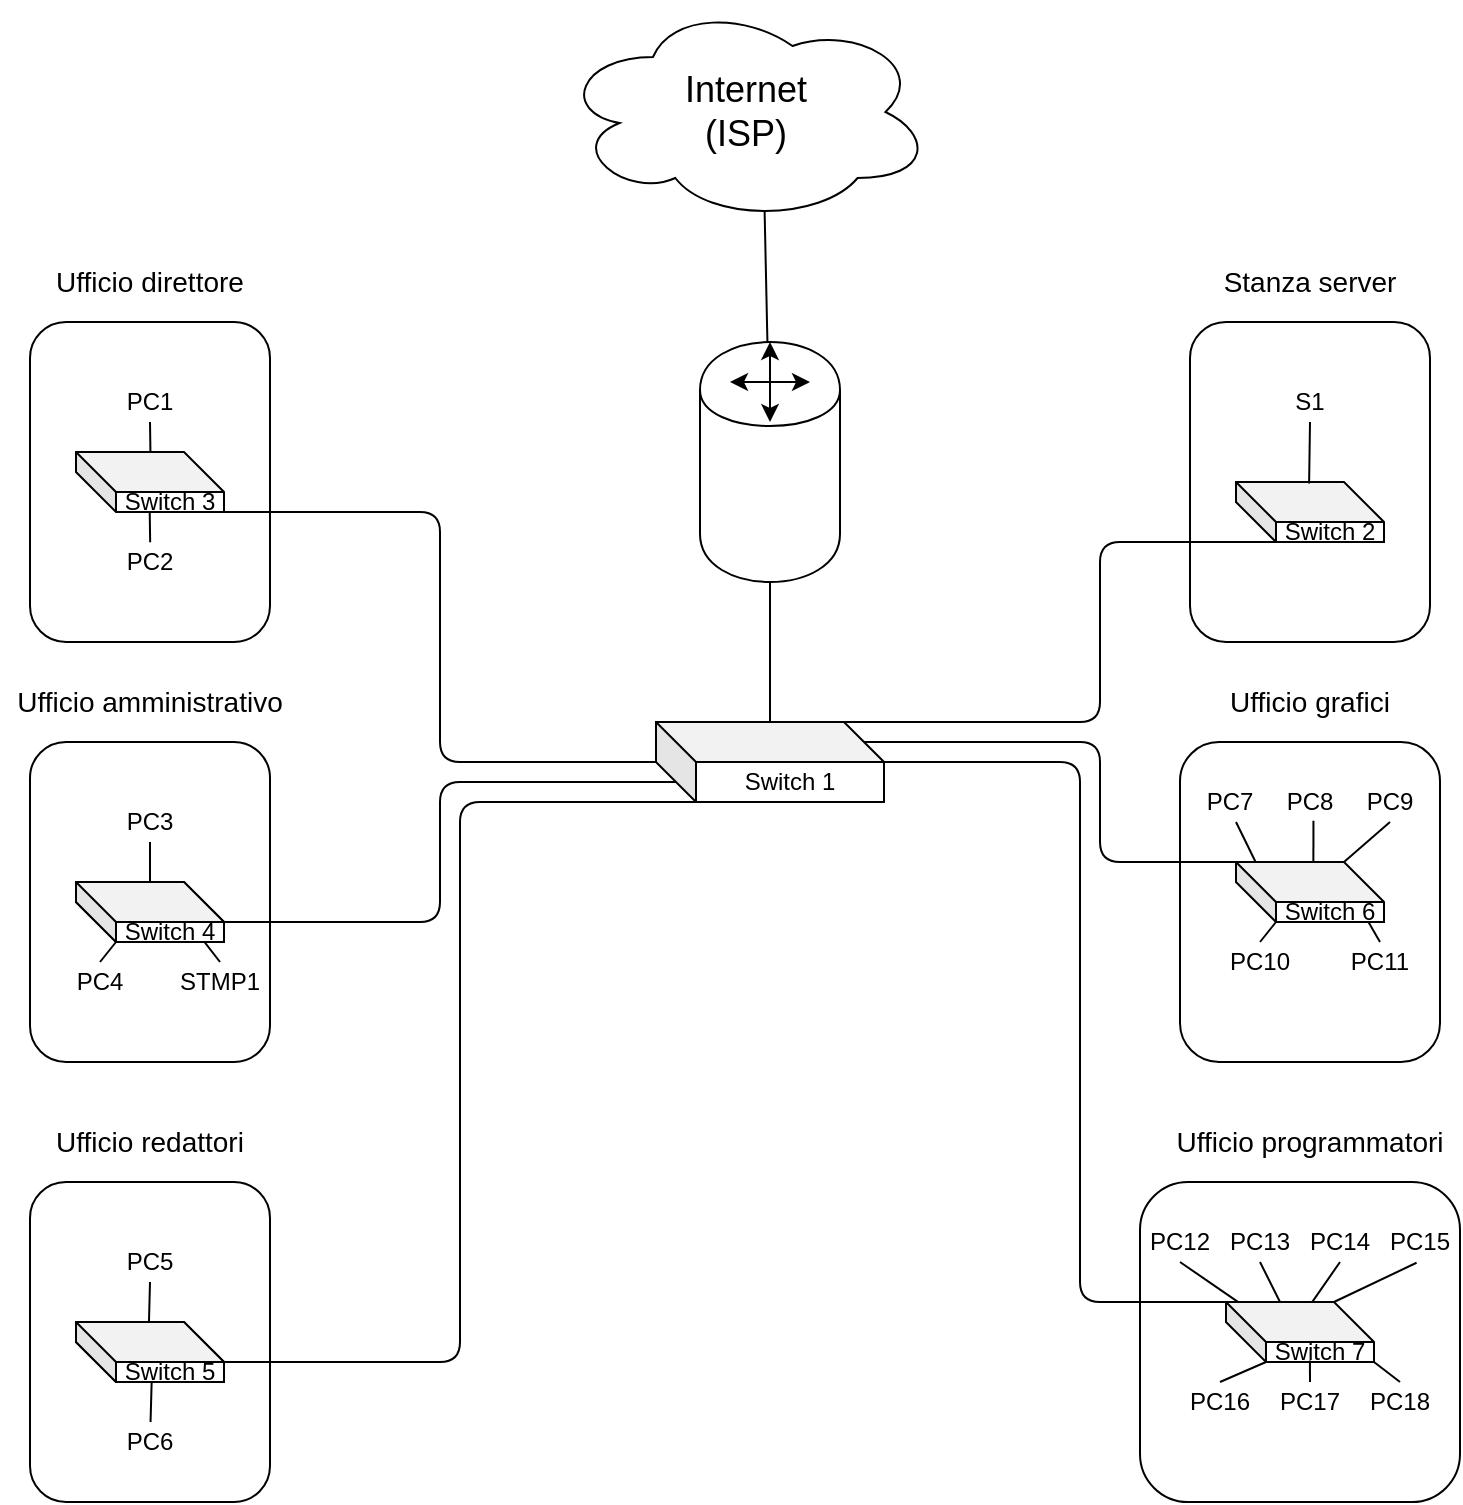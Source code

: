 <mxfile version="12.8.8" type="github">
  <diagram id="qC3CdLKqLK-RwKCRt-ci" name="Page-1">
    <mxGraphModel dx="700" dy="735" grid="1" gridSize="10" guides="1" tooltips="1" connect="1" arrows="1" fold="1" page="1" pageScale="1" pageWidth="827" pageHeight="1169" math="0" shadow="0">
      <root>
        <mxCell id="0" />
        <mxCell id="1" parent="0" />
        <mxCell id="HuGAQ2az-uX-GAvsGOpm-95" value="Switch 1" style="shape=cube;whiteSpace=wrap;html=1;boundedLbl=1;backgroundOutline=1;darkOpacity=0.05;darkOpacity2=0.1;direction=east;" parent="1" vertex="1">
          <mxGeometry x="388" y="460" width="114" height="40" as="geometry" />
        </mxCell>
        <mxCell id="HuGAQ2az-uX-GAvsGOpm-37" value="" style="rounded=1;whiteSpace=wrap;html=1;" parent="1" vertex="1">
          <mxGeometry x="75" y="260" width="120" height="160" as="geometry" />
        </mxCell>
        <mxCell id="HuGAQ2az-uX-GAvsGOpm-38" value="&lt;font style=&quot;font-size: 14px&quot;&gt;Ufficio direttore&lt;/font&gt;" style="text;html=1;strokeColor=none;fillColor=none;align=center;verticalAlign=middle;whiteSpace=wrap;rounded=0;" parent="1" vertex="1">
          <mxGeometry x="75" y="230" width="120" height="20" as="geometry" />
        </mxCell>
        <mxCell id="HuGAQ2az-uX-GAvsGOpm-39" value="PC1" style="text;html=1;strokeColor=none;fillColor=none;align=center;verticalAlign=middle;whiteSpace=wrap;rounded=0;" parent="1" vertex="1">
          <mxGeometry x="115" y="290" width="40" height="20" as="geometry" />
        </mxCell>
        <mxCell id="HuGAQ2az-uX-GAvsGOpm-40" value="PC2" style="text;html=1;strokeColor=none;fillColor=none;align=center;verticalAlign=middle;whiteSpace=wrap;rounded=0;" parent="1" vertex="1">
          <mxGeometry x="115" y="370" width="40" height="20" as="geometry" />
        </mxCell>
        <mxCell id="HuGAQ2az-uX-GAvsGOpm-41" value="" style="rounded=1;whiteSpace=wrap;html=1;" parent="1" vertex="1">
          <mxGeometry x="75" y="690" width="120" height="160" as="geometry" />
        </mxCell>
        <mxCell id="HuGAQ2az-uX-GAvsGOpm-42" value="&lt;font style=&quot;font-size: 14px&quot;&gt;Ufficio redattori&lt;/font&gt;" style="text;html=1;strokeColor=none;fillColor=none;align=center;verticalAlign=middle;whiteSpace=wrap;rounded=0;" parent="1" vertex="1">
          <mxGeometry x="75" y="660" width="120" height="20" as="geometry" />
        </mxCell>
        <mxCell id="HuGAQ2az-uX-GAvsGOpm-43" value="PC5" style="text;html=1;strokeColor=none;fillColor=none;align=center;verticalAlign=middle;whiteSpace=wrap;rounded=0;" parent="1" vertex="1">
          <mxGeometry x="115" y="720" width="40" height="20" as="geometry" />
        </mxCell>
        <mxCell id="HuGAQ2az-uX-GAvsGOpm-44" value="PC6" style="text;html=1;strokeColor=none;fillColor=none;align=center;verticalAlign=middle;whiteSpace=wrap;rounded=0;" parent="1" vertex="1">
          <mxGeometry x="115" y="810" width="40" height="20" as="geometry" />
        </mxCell>
        <mxCell id="HuGAQ2az-uX-GAvsGOpm-45" value="" style="rounded=1;whiteSpace=wrap;html=1;" parent="1" vertex="1">
          <mxGeometry x="75" y="470" width="120" height="160" as="geometry" />
        </mxCell>
        <mxCell id="HuGAQ2az-uX-GAvsGOpm-46" value="&lt;font style=&quot;font-size: 14px&quot;&gt;Ufficio amministrativo&lt;/font&gt;" style="text;html=1;strokeColor=none;fillColor=none;align=center;verticalAlign=middle;whiteSpace=wrap;rounded=0;" parent="1" vertex="1">
          <mxGeometry x="60" y="440" width="150" height="20" as="geometry" />
        </mxCell>
        <mxCell id="HuGAQ2az-uX-GAvsGOpm-47" value="PC3" style="text;html=1;strokeColor=none;fillColor=none;align=center;verticalAlign=middle;whiteSpace=wrap;rounded=0;" parent="1" vertex="1">
          <mxGeometry x="115" y="500" width="40" height="20" as="geometry" />
        </mxCell>
        <mxCell id="HuGAQ2az-uX-GAvsGOpm-48" value="PC4" style="text;html=1;strokeColor=none;fillColor=none;align=center;verticalAlign=middle;whiteSpace=wrap;rounded=0;" parent="1" vertex="1">
          <mxGeometry x="90" y="580" width="40" height="20" as="geometry" />
        </mxCell>
        <mxCell id="HuGAQ2az-uX-GAvsGOpm-49" value="" style="rounded=1;whiteSpace=wrap;html=1;" parent="1" vertex="1">
          <mxGeometry x="655" y="260" width="120" height="160" as="geometry" />
        </mxCell>
        <mxCell id="HuGAQ2az-uX-GAvsGOpm-50" value="&lt;font style=&quot;font-size: 14px&quot;&gt;Stanza server&lt;/font&gt;" style="text;html=1;strokeColor=none;fillColor=none;align=center;verticalAlign=middle;whiteSpace=wrap;rounded=0;" parent="1" vertex="1">
          <mxGeometry x="655" y="230" width="120" height="20" as="geometry" />
        </mxCell>
        <mxCell id="HuGAQ2az-uX-GAvsGOpm-51" value="S1" style="text;html=1;strokeColor=none;fillColor=none;align=center;verticalAlign=middle;whiteSpace=wrap;rounded=0;" parent="1" vertex="1">
          <mxGeometry x="695" y="290" width="40" height="20" as="geometry" />
        </mxCell>
        <mxCell id="HuGAQ2az-uX-GAvsGOpm-52" value="" style="rounded=1;whiteSpace=wrap;html=1;" parent="1" vertex="1">
          <mxGeometry x="630" y="690" width="160" height="160" as="geometry" />
        </mxCell>
        <mxCell id="HuGAQ2az-uX-GAvsGOpm-53" value="&lt;font style=&quot;font-size: 14px&quot;&gt;Ufficio programmatori&lt;/font&gt;" style="text;html=1;strokeColor=none;fillColor=none;align=center;verticalAlign=middle;whiteSpace=wrap;rounded=0;" parent="1" vertex="1">
          <mxGeometry x="640" y="660" width="150" height="20" as="geometry" />
        </mxCell>
        <mxCell id="HuGAQ2az-uX-GAvsGOpm-54" value="PC12" style="text;html=1;strokeColor=none;fillColor=none;align=center;verticalAlign=middle;whiteSpace=wrap;rounded=0;" parent="1" vertex="1">
          <mxGeometry x="630" y="710" width="40" height="20" as="geometry" />
        </mxCell>
        <mxCell id="HuGAQ2az-uX-GAvsGOpm-55" value="PC13" style="text;html=1;strokeColor=none;fillColor=none;align=center;verticalAlign=middle;whiteSpace=wrap;rounded=0;" parent="1" vertex="1">
          <mxGeometry x="670" y="710" width="40" height="20" as="geometry" />
        </mxCell>
        <mxCell id="HuGAQ2az-uX-GAvsGOpm-56" value="PC14" style="text;html=1;strokeColor=none;fillColor=none;align=center;verticalAlign=middle;whiteSpace=wrap;rounded=0;" parent="1" vertex="1">
          <mxGeometry x="710" y="710" width="40" height="20" as="geometry" />
        </mxCell>
        <mxCell id="HuGAQ2az-uX-GAvsGOpm-57" value="PC15" style="text;html=1;strokeColor=none;fillColor=none;align=center;verticalAlign=middle;whiteSpace=wrap;rounded=0;" parent="1" vertex="1">
          <mxGeometry x="750" y="710" width="40" height="20" as="geometry" />
        </mxCell>
        <mxCell id="HuGAQ2az-uX-GAvsGOpm-58" value="PC16" style="text;html=1;strokeColor=none;fillColor=none;align=center;verticalAlign=middle;whiteSpace=wrap;rounded=0;" parent="1" vertex="1">
          <mxGeometry x="650" y="790" width="40" height="20" as="geometry" />
        </mxCell>
        <mxCell id="HuGAQ2az-uX-GAvsGOpm-59" value="PC17" style="text;html=1;strokeColor=none;fillColor=none;align=center;verticalAlign=middle;whiteSpace=wrap;rounded=0;" parent="1" vertex="1">
          <mxGeometry x="695" y="790" width="40" height="20" as="geometry" />
        </mxCell>
        <mxCell id="HuGAQ2az-uX-GAvsGOpm-60" value="PC18" style="text;html=1;strokeColor=none;fillColor=none;align=center;verticalAlign=middle;whiteSpace=wrap;rounded=0;" parent="1" vertex="1">
          <mxGeometry x="740" y="790" width="40" height="20" as="geometry" />
        </mxCell>
        <mxCell id="HuGAQ2az-uX-GAvsGOpm-61" style="edgeStyle=orthogonalEdgeStyle;rounded=0;orthogonalLoop=1;jettySize=auto;html=1;exitX=0.5;exitY=1;exitDx=0;exitDy=0;" parent="1" source="HuGAQ2az-uX-GAvsGOpm-55" target="HuGAQ2az-uX-GAvsGOpm-55" edge="1">
          <mxGeometry relative="1" as="geometry" />
        </mxCell>
        <mxCell id="HuGAQ2az-uX-GAvsGOpm-62" value="" style="rounded=1;whiteSpace=wrap;html=1;" parent="1" vertex="1">
          <mxGeometry x="650" y="470" width="130" height="160" as="geometry" />
        </mxCell>
        <mxCell id="HuGAQ2az-uX-GAvsGOpm-63" value="&lt;span style=&quot;font-size: 14px&quot;&gt;Ufficio grafici&lt;/span&gt;" style="text;html=1;strokeColor=none;fillColor=none;align=center;verticalAlign=middle;whiteSpace=wrap;rounded=0;" parent="1" vertex="1">
          <mxGeometry x="640" y="440" width="150" height="20" as="geometry" />
        </mxCell>
        <mxCell id="HuGAQ2az-uX-GAvsGOpm-64" value="PC7" style="text;html=1;strokeColor=none;fillColor=none;align=center;verticalAlign=middle;whiteSpace=wrap;rounded=0;" parent="1" vertex="1">
          <mxGeometry x="655" y="490" width="40" height="20" as="geometry" />
        </mxCell>
        <mxCell id="HuGAQ2az-uX-GAvsGOpm-65" value="PC8" style="text;html=1;strokeColor=none;fillColor=none;align=center;verticalAlign=middle;whiteSpace=wrap;rounded=0;" parent="1" vertex="1">
          <mxGeometry x="695" y="490" width="40" height="20" as="geometry" />
        </mxCell>
        <mxCell id="HuGAQ2az-uX-GAvsGOpm-66" value="PC9" style="text;html=1;strokeColor=none;fillColor=none;align=center;verticalAlign=middle;whiteSpace=wrap;rounded=0;" parent="1" vertex="1">
          <mxGeometry x="735" y="490" width="40" height="20" as="geometry" />
        </mxCell>
        <mxCell id="HuGAQ2az-uX-GAvsGOpm-67" value="PC11" style="text;html=1;strokeColor=none;fillColor=none;align=center;verticalAlign=middle;whiteSpace=wrap;rounded=0;" parent="1" vertex="1">
          <mxGeometry x="730" y="570" width="40" height="20" as="geometry" />
        </mxCell>
        <mxCell id="HuGAQ2az-uX-GAvsGOpm-68" value="PC10" style="text;html=1;strokeColor=none;fillColor=none;align=center;verticalAlign=middle;whiteSpace=wrap;rounded=0;" parent="1" vertex="1">
          <mxGeometry x="670" y="570" width="40" height="20" as="geometry" />
        </mxCell>
        <mxCell id="HuGAQ2az-uX-GAvsGOpm-69" style="edgeStyle=orthogonalEdgeStyle;rounded=0;orthogonalLoop=1;jettySize=auto;html=1;exitX=0.5;exitY=1;exitDx=0;exitDy=0;" parent="1" source="HuGAQ2az-uX-GAvsGOpm-65" target="HuGAQ2az-uX-GAvsGOpm-65" edge="1">
          <mxGeometry relative="1" as="geometry" />
        </mxCell>
        <mxCell id="HuGAQ2az-uX-GAvsGOpm-70" value="STMP1" style="text;html=1;strokeColor=none;fillColor=none;align=center;verticalAlign=middle;whiteSpace=wrap;rounded=0;" parent="1" vertex="1">
          <mxGeometry x="150" y="580" width="40" height="20" as="geometry" />
        </mxCell>
        <mxCell id="HuGAQ2az-uX-GAvsGOpm-76" value="&lt;font style=&quot;font-size: 18px&quot;&gt;Internet&lt;br&gt;(ISP)&lt;br&gt;&lt;/font&gt;" style="ellipse;shape=cloud;whiteSpace=wrap;html=1;" parent="1" vertex="1">
          <mxGeometry x="340" y="100" width="186" height="110" as="geometry" />
        </mxCell>
        <mxCell id="HuGAQ2az-uX-GAvsGOpm-77" value="" style="shape=cylinder;whiteSpace=wrap;html=1;boundedLbl=1;backgroundOutline=1;" parent="1" vertex="1">
          <mxGeometry x="410" y="270" width="70" height="120" as="geometry" />
        </mxCell>
        <mxCell id="HuGAQ2az-uX-GAvsGOpm-90" value="" style="endArrow=classic;html=1;" parent="1" edge="1">
          <mxGeometry width="50" height="50" relative="1" as="geometry">
            <mxPoint x="445" y="290" as="sourcePoint" />
            <mxPoint x="465" y="290" as="targetPoint" />
          </mxGeometry>
        </mxCell>
        <mxCell id="HuGAQ2az-uX-GAvsGOpm-91" value="" style="endArrow=classic;html=1;" parent="1" edge="1">
          <mxGeometry width="50" height="50" relative="1" as="geometry">
            <mxPoint x="445" y="290.0" as="sourcePoint" />
            <mxPoint x="445" y="270" as="targetPoint" />
          </mxGeometry>
        </mxCell>
        <mxCell id="HuGAQ2az-uX-GAvsGOpm-93" value="" style="endArrow=classic;html=1;" parent="1" edge="1">
          <mxGeometry width="50" height="50" relative="1" as="geometry">
            <mxPoint x="445" y="290.0" as="sourcePoint" />
            <mxPoint x="425" y="290" as="targetPoint" />
          </mxGeometry>
        </mxCell>
        <mxCell id="HuGAQ2az-uX-GAvsGOpm-94" value="" style="endArrow=classic;html=1;" parent="1" edge="1">
          <mxGeometry width="50" height="50" relative="1" as="geometry">
            <mxPoint x="445" y="290.0" as="sourcePoint" />
            <mxPoint x="445" y="310" as="targetPoint" />
          </mxGeometry>
        </mxCell>
        <mxCell id="HuGAQ2az-uX-GAvsGOpm-99" value="Switch 2" style="shape=cube;whiteSpace=wrap;html=1;boundedLbl=1;backgroundOutline=1;darkOpacity=0.05;darkOpacity2=0.1;direction=east;" parent="1" vertex="1">
          <mxGeometry x="678" y="340" width="74" height="30" as="geometry" />
        </mxCell>
        <mxCell id="HuGAQ2az-uX-GAvsGOpm-100" value="Switch 6" style="shape=cube;whiteSpace=wrap;html=1;boundedLbl=1;backgroundOutline=1;darkOpacity=0.05;darkOpacity2=0.1;direction=east;" parent="1" vertex="1">
          <mxGeometry x="678" y="530" width="74" height="30" as="geometry" />
        </mxCell>
        <mxCell id="HuGAQ2az-uX-GAvsGOpm-101" value="Switch 7" style="shape=cube;whiteSpace=wrap;html=1;boundedLbl=1;backgroundOutline=1;darkOpacity=0.05;darkOpacity2=0.1;direction=east;" parent="1" vertex="1">
          <mxGeometry x="673" y="750" width="74" height="30" as="geometry" />
        </mxCell>
        <mxCell id="HuGAQ2az-uX-GAvsGOpm-102" value="Switch 3" style="shape=cube;whiteSpace=wrap;html=1;boundedLbl=1;backgroundOutline=1;darkOpacity=0.05;darkOpacity2=0.1;direction=east;" parent="1" vertex="1">
          <mxGeometry x="98" y="325" width="74" height="30" as="geometry" />
        </mxCell>
        <mxCell id="HuGAQ2az-uX-GAvsGOpm-103" value="&lt;font color=&quot;rgba(0, 0, 0, 0)&quot; face=&quot;monospace&quot;&gt;&lt;span style=&quot;font-size: 0px&quot;&gt;sss&lt;/span&gt;&lt;/font&gt;" style="shape=cube;whiteSpace=wrap;html=1;boundedLbl=1;backgroundOutline=1;darkOpacity=0.05;darkOpacity2=0.1;direction=east;" parent="1" vertex="1">
          <mxGeometry x="98" y="540" width="74" height="30" as="geometry" />
        </mxCell>
        <mxCell id="HuGAQ2az-uX-GAvsGOpm-104" value="&lt;font color=&quot;rgba(0, 0, 0, 0)&quot; face=&quot;monospace&quot;&gt;&lt;span style=&quot;font-size: 0px&quot;&gt;S&lt;/span&gt;&lt;/font&gt;" style="shape=cube;whiteSpace=wrap;html=1;boundedLbl=1;backgroundOutline=1;darkOpacity=0.05;darkOpacity2=0.1;direction=east;" parent="1" vertex="1">
          <mxGeometry x="98" y="760" width="74" height="30" as="geometry" />
        </mxCell>
        <mxCell id="HuGAQ2az-uX-GAvsGOpm-105" value="&lt;span style=&quot;color: rgba(0 , 0 , 0 , 0) ; font-family: monospace ; font-size: 0px&quot;&gt;%3CmxGraphModel%3E%3Croot%3E%3CmxCell%20id%3D%220%22%2F%3E%3CmxCell%20id%3D%221%22%20parent%3D%220%22%2F%3E%3CmxCell%20id%3D%222%22%20value%3D%22%26lt%3Bspan%20style%3D%26quot%3Bcolor%3A%20rgba(0%20%2C%200%20%2C%200%20%2C%200)%20%3B%20font-family%3A%20monospace%20%3B%20font-size%3A%200px%26quot%3B%26gt%3B%253CmxGraphModel%253E%253Croot%253E%253CmxCell%2520id%253D%25220%2522%252F%253E%253CmxCell%2520id%253D%25221%2522%2520parent%253D%25220%2522%252F%253E%253CmxCell%2520id%253D%25222%2522%2520value%253D%2522%2522%2520style%253D%2522shape%253Dcube%253BwhiteSpace%253Dwrap%253Bhtml%253D1%253BboundedLbl%253D1%253BbackgroundOutline%253D1%253BdarkOpacity%253D0.05%253BdarkOpacity2%253D0.1%253Bdirection%253Deast%253B%2522%2520vertex%253D%25221%2522%2520parent%253D%25221%2522%253E%253CmxGeometry%2520x%253D%252298%2522%2520y%253D%2522540%2522%2520width%253D%252274%2522%2520height%253D%252230%2522%2520as%253D%2522geometry%2522%252F%253E%253C%252FmxCell%253E%253C%252Froot%253E%253C%252FmxGraphModel%253E%26lt%3B%2Fspan%26gt%3B%26lt%3Bspan%20style%3D%26quot%3Bcolor%3A%20rgba(0%20%2C%200%20%2C%200%20%2C%200)%20%3B%20font-family%3A%20monospace%20%3B%20font-size%3A%200px%20%3B%20white-space%3A%20nowrap%26quot%3B%26gt%3B%253CmxGraphModel%253E%253Croot%253E%253CmxCell%2520id%253D%25220%2522%252F%253E%253CmxCell%2520id%253D%25221%2522%2520parent%253D%25220%2522%252F%253E%253CmxCell%2520id%253D%25222%2522%2520value%253D%2522%2522%2520style%253D%2522shape%253Dcube%253BwhiteSpace%253Dwrap%253Bhtml%253D1%253BboundedLbl%253D1%253BbackgroundOutline%253D1%253BdarkOpacity%253D0.05%253BdarkOpacity2%253D0.1%253Bdirection%253Deast%253B%2522%2520vertex%253D%25221%2522%2520parent%253D%25221%2522%253E%253CmxGeometry%2520x%253D%252298%2522%2520y%253D%2522540%2522%2520width%253D%252274%2522%2520height%253D%252230%2522%2520as%253D%2522geometry%2522%252F%253E%253C%252FmxCell%253E%253C%252Froot%253E%253C%252FmxGraphModel%253E%26lt%3B%2Fspan%26gt%3B%22%20style%3D%22shape%3Dcube%3BwhiteSpace%3Dwrap%3Bhtml%3D1%3BboundedLbl%3D1%3BbackgroundOutline%3D1%3BdarkOpacity%3D0.05%3BdarkOpacity2%3D0.1%3Bdirection%3Deast%3B%22%20vertex%3D%221%22%20parent%3D%221%22%3E%3CmxGeometry%20x%3D%2298%22%20y%3D%22540%22%20width%3D%2274%22%20height%3D%2230%22%20as%3D%22geometry%22%2F%3E%3C%2FmxCell%3E%3C%2Froot%3E%3C%2FmxGraphModel%3E&lt;/span&gt;" style="text;html=1;align=center;verticalAlign=middle;resizable=0;points=[];autosize=1;" parent="1" vertex="1">
          <mxGeometry x="263" y="381" width="20" height="20" as="geometry" />
        </mxCell>
        <mxCell id="HuGAQ2az-uX-GAvsGOpm-106" value="Switch 4" style="shape=cube;whiteSpace=wrap;html=1;boundedLbl=1;backgroundOutline=1;darkOpacity=0.05;darkOpacity2=0.1;direction=east;" parent="1" vertex="1">
          <mxGeometry x="98" y="540" width="74" height="30" as="geometry" />
        </mxCell>
        <mxCell id="HuGAQ2az-uX-GAvsGOpm-107" value="Switch 5" style="shape=cube;whiteSpace=wrap;html=1;boundedLbl=1;backgroundOutline=1;darkOpacity=0.05;darkOpacity2=0.1;direction=east;" parent="1" vertex="1">
          <mxGeometry x="98" y="760" width="74" height="30" as="geometry" />
        </mxCell>
        <mxCell id="HuGAQ2az-uX-GAvsGOpm-108" value="" style="endArrow=none;html=1;entryX=0.55;entryY=0.95;entryDx=0;entryDy=0;entryPerimeter=0;" parent="1" source="HuGAQ2az-uX-GAvsGOpm-77" target="HuGAQ2az-uX-GAvsGOpm-76" edge="1">
          <mxGeometry width="50" height="50" relative="1" as="geometry">
            <mxPoint x="450" y="260" as="sourcePoint" />
            <mxPoint x="433" y="220" as="targetPoint" />
          </mxGeometry>
        </mxCell>
        <mxCell id="HuGAQ2az-uX-GAvsGOpm-109" value="" style="endArrow=none;html=1;entryX=0.5;entryY=1;entryDx=0;entryDy=0;exitX=0.5;exitY=0;exitDx=0;exitDy=0;exitPerimeter=0;" parent="1" source="HuGAQ2az-uX-GAvsGOpm-95" target="HuGAQ2az-uX-GAvsGOpm-77" edge="1">
          <mxGeometry width="50" height="50" relative="1" as="geometry">
            <mxPoint x="445" y="450" as="sourcePoint" />
            <mxPoint x="470" y="410" as="targetPoint" />
          </mxGeometry>
        </mxCell>
        <mxCell id="HuGAQ2az-uX-GAvsGOpm-110" value="" style="endArrow=none;html=1;entryX=0;entryY=0;entryDx=0;entryDy=20;entryPerimeter=0;exitX=1;exitY=1;exitDx=0;exitDy=0;exitPerimeter=0;" parent="1" source="HuGAQ2az-uX-GAvsGOpm-102" target="HuGAQ2az-uX-GAvsGOpm-95" edge="1">
          <mxGeometry width="50" height="50" relative="1" as="geometry">
            <mxPoint x="290" y="430" as="sourcePoint" />
            <mxPoint x="380" y="480" as="targetPoint" />
            <Array as="points">
              <mxPoint x="280" y="355" />
              <mxPoint x="280" y="480" />
            </Array>
          </mxGeometry>
        </mxCell>
        <mxCell id="HuGAQ2az-uX-GAvsGOpm-113" value="" style="endArrow=none;html=1;entryX=0;entryY=0;entryDx=10;entryDy=30;entryPerimeter=0;exitX=0;exitY=0;exitDx=74;exitDy=20;exitPerimeter=0;" parent="1" source="HuGAQ2az-uX-GAvsGOpm-106" target="HuGAQ2az-uX-GAvsGOpm-95" edge="1">
          <mxGeometry width="50" height="50" relative="1" as="geometry">
            <mxPoint x="280" y="463.2" as="sourcePoint" />
            <mxPoint x="376.404" y="500.0" as="targetPoint" />
            <Array as="points">
              <mxPoint x="280" y="560" />
              <mxPoint x="280" y="490" />
            </Array>
          </mxGeometry>
        </mxCell>
        <mxCell id="HuGAQ2az-uX-GAvsGOpm-114" value="" style="endArrow=none;html=1;entryX=0;entryY=0;entryDx=20;entryDy=40;entryPerimeter=0;exitX=0;exitY=0;exitDx=74;exitDy=20;exitPerimeter=0;" parent="1" source="HuGAQ2az-uX-GAvsGOpm-107" target="HuGAQ2az-uX-GAvsGOpm-95" edge="1">
          <mxGeometry width="50" height="50" relative="1" as="geometry">
            <mxPoint x="291.6" y="483.2" as="sourcePoint" />
            <mxPoint x="388.004" y="520" as="targetPoint" />
            <Array as="points">
              <mxPoint x="290" y="780" />
              <mxPoint x="290" y="500" />
            </Array>
          </mxGeometry>
        </mxCell>
        <mxCell id="HuGAQ2az-uX-GAvsGOpm-115" value="" style="endArrow=none;html=1;entryX=0;entryY=0;entryDx=20;entryDy=30;entryPerimeter=0;exitX=0;exitY=0;exitDx=94;exitDy=0;exitPerimeter=0;" parent="1" source="HuGAQ2az-uX-GAvsGOpm-95" target="HuGAQ2az-uX-GAvsGOpm-99" edge="1">
          <mxGeometry width="50" height="50" relative="1" as="geometry">
            <mxPoint x="460" y="610" as="sourcePoint" />
            <mxPoint x="510" y="560" as="targetPoint" />
            <Array as="points">
              <mxPoint x="610" y="460" />
              <mxPoint x="610" y="370" />
            </Array>
          </mxGeometry>
        </mxCell>
        <mxCell id="HuGAQ2az-uX-GAvsGOpm-116" value="" style="endArrow=none;html=1;entryX=0;entryY=0;entryDx=0;entryDy=0;entryPerimeter=0;exitX=0;exitY=0;exitDx=94;exitDy=0;exitPerimeter=0;" parent="1" target="HuGAQ2az-uX-GAvsGOpm-100" edge="1">
          <mxGeometry width="50" height="50" relative="1" as="geometry">
            <mxPoint x="492.0" y="470" as="sourcePoint" />
            <mxPoint x="708" y="380" as="targetPoint" />
            <Array as="points">
              <mxPoint x="610" y="470" />
              <mxPoint x="610" y="530" />
            </Array>
          </mxGeometry>
        </mxCell>
        <mxCell id="HuGAQ2az-uX-GAvsGOpm-117" value="" style="endArrow=none;html=1;entryX=0;entryY=0;entryDx=0;entryDy=0;entryPerimeter=0;exitX=0;exitY=0;exitDx=114;exitDy=20;exitPerimeter=0;" parent="1" source="HuGAQ2az-uX-GAvsGOpm-95" target="HuGAQ2az-uX-GAvsGOpm-101" edge="1">
          <mxGeometry width="50" height="50" relative="1" as="geometry">
            <mxPoint x="400.0" y="660" as="sourcePoint" />
            <mxPoint x="616" y="570" as="targetPoint" />
            <Array as="points">
              <mxPoint x="600" y="480" />
              <mxPoint x="600" y="750" />
            </Array>
          </mxGeometry>
        </mxCell>
        <mxCell id="HuGAQ2az-uX-GAvsGOpm-118" value="" style="endArrow=none;html=1;entryX=0.5;entryY=1;entryDx=0;entryDy=0;exitX=0.503;exitY=0.004;exitDx=0;exitDy=0;exitPerimeter=0;" parent="1" source="HuGAQ2az-uX-GAvsGOpm-102" target="HuGAQ2az-uX-GAvsGOpm-39" edge="1">
          <mxGeometry width="50" height="50" relative="1" as="geometry">
            <mxPoint x="220" y="355" as="sourcePoint" />
            <mxPoint x="270" y="305" as="targetPoint" />
          </mxGeometry>
        </mxCell>
        <mxCell id="HuGAQ2az-uX-GAvsGOpm-119" value="" style="endArrow=none;html=1;entryX=0.5;entryY=1;entryDx=0;entryDy=0;exitX=0.503;exitY=0.004;exitDx=0;exitDy=0;exitPerimeter=0;" parent="1" edge="1">
          <mxGeometry width="50" height="50" relative="1" as="geometry">
            <mxPoint x="135.082" y="370.12" as="sourcePoint" />
            <mxPoint x="134.86" y="355" as="targetPoint" />
          </mxGeometry>
        </mxCell>
        <mxCell id="HuGAQ2az-uX-GAvsGOpm-121" value="" style="endArrow=none;html=1;entryX=0.5;entryY=1;entryDx=0;entryDy=0;" parent="1" target="HuGAQ2az-uX-GAvsGOpm-47" edge="1">
          <mxGeometry width="50" height="50" relative="1" as="geometry">
            <mxPoint x="135" y="540" as="sourcePoint" />
            <mxPoint x="170" y="480" as="targetPoint" />
          </mxGeometry>
        </mxCell>
        <mxCell id="HuGAQ2az-uX-GAvsGOpm-122" value="" style="endArrow=none;html=1;entryX=0;entryY=0;entryDx=20;entryDy=30;entryPerimeter=0;exitX=0.5;exitY=0;exitDx=0;exitDy=0;" parent="1" source="HuGAQ2az-uX-GAvsGOpm-48" target="HuGAQ2az-uX-GAvsGOpm-106" edge="1">
          <mxGeometry width="50" height="50" relative="1" as="geometry">
            <mxPoint x="94.86" y="580" as="sourcePoint" />
            <mxPoint x="95" y="560" as="targetPoint" />
            <Array as="points" />
          </mxGeometry>
        </mxCell>
        <mxCell id="HuGAQ2az-uX-GAvsGOpm-123" value="" style="endArrow=none;html=1;entryX=0.869;entryY=1.002;entryDx=0;entryDy=0;entryPerimeter=0;exitX=0.5;exitY=0;exitDx=0;exitDy=0;" parent="1" source="HuGAQ2az-uX-GAvsGOpm-70" target="HuGAQ2az-uX-GAvsGOpm-106" edge="1">
          <mxGeometry width="50" height="50" relative="1" as="geometry">
            <mxPoint x="172.0" y="580" as="sourcePoint" />
            <mxPoint x="185.14" y="560" as="targetPoint" />
          </mxGeometry>
        </mxCell>
        <mxCell id="HuGAQ2az-uX-GAvsGOpm-124" value="" style="endArrow=none;html=1;entryX=0.5;entryY=1;entryDx=0;entryDy=0;exitX=0.493;exitY=0.008;exitDx=0;exitDy=0;exitPerimeter=0;" parent="1" source="HuGAQ2az-uX-GAvsGOpm-107" target="HuGAQ2az-uX-GAvsGOpm-43" edge="1">
          <mxGeometry width="50" height="50" relative="1" as="geometry">
            <mxPoint x="130" y="760" as="sourcePoint" />
            <mxPoint x="180" y="710" as="targetPoint" />
          </mxGeometry>
        </mxCell>
        <mxCell id="HuGAQ2az-uX-GAvsGOpm-125" value="" style="endArrow=none;html=1;exitX=0.511;exitY=1.015;exitDx=0;exitDy=0;exitPerimeter=0;" parent="1" source="HuGAQ2az-uX-GAvsGOpm-107" target="HuGAQ2az-uX-GAvsGOpm-44" edge="1">
          <mxGeometry width="50" height="50" relative="1" as="geometry">
            <mxPoint x="145.37" y="767.6" as="sourcePoint" />
            <mxPoint x="145" y="750" as="targetPoint" />
          </mxGeometry>
        </mxCell>
        <mxCell id="HuGAQ2az-uX-GAvsGOpm-126" value="" style="endArrow=none;html=1;entryX=0.5;entryY=1;entryDx=0;entryDy=0;exitX=0.494;exitY=0.024;exitDx=0;exitDy=0;exitPerimeter=0;" parent="1" source="HuGAQ2az-uX-GAvsGOpm-99" target="HuGAQ2az-uX-GAvsGOpm-51" edge="1">
          <mxGeometry width="50" height="50" relative="1" as="geometry">
            <mxPoint x="715" y="339" as="sourcePoint" />
            <mxPoint x="760" y="290" as="targetPoint" />
          </mxGeometry>
        </mxCell>
        <mxCell id="HuGAQ2az-uX-GAvsGOpm-127" value="" style="endArrow=none;html=1;entryX=0;entryY=0;entryDx=20;entryDy=30;entryPerimeter=0;exitX=0.5;exitY=0;exitDx=0;exitDy=0;" parent="1" source="HuGAQ2az-uX-GAvsGOpm-68" target="HuGAQ2az-uX-GAvsGOpm-100" edge="1">
          <mxGeometry width="50" height="50" relative="1" as="geometry">
            <mxPoint x="673" y="630" as="sourcePoint" />
            <mxPoint x="723" y="580" as="targetPoint" />
          </mxGeometry>
        </mxCell>
        <mxCell id="HuGAQ2az-uX-GAvsGOpm-128" value="" style="endArrow=none;html=1;entryX=0.892;entryY=0.988;entryDx=0;entryDy=0;entryPerimeter=0;exitX=0.5;exitY=0;exitDx=0;exitDy=0;" parent="1" source="HuGAQ2az-uX-GAvsGOpm-67" target="HuGAQ2az-uX-GAvsGOpm-100" edge="1">
          <mxGeometry width="50" height="50" relative="1" as="geometry">
            <mxPoint x="729" y="570" as="sourcePoint" />
            <mxPoint x="752" y="560" as="targetPoint" />
          </mxGeometry>
        </mxCell>
        <mxCell id="HuGAQ2az-uX-GAvsGOpm-129" value="" style="endArrow=none;html=1;entryX=0;entryY=0;entryDx=20;entryDy=30;entryPerimeter=0;exitX=0.13;exitY=-0.012;exitDx=0;exitDy=0;exitPerimeter=0;" parent="1" source="HuGAQ2az-uX-GAvsGOpm-100" edge="1">
          <mxGeometry width="50" height="50" relative="1" as="geometry">
            <mxPoint x="670" y="520" as="sourcePoint" />
            <mxPoint x="678" y="510" as="targetPoint" />
          </mxGeometry>
        </mxCell>
        <mxCell id="HuGAQ2az-uX-GAvsGOpm-130" value="" style="endArrow=none;html=1;entryX=0.543;entryY=0.971;entryDx=0;entryDy=0;entryPerimeter=0;exitX=0.523;exitY=-0.004;exitDx=0;exitDy=0;exitPerimeter=0;" parent="1" source="HuGAQ2az-uX-GAvsGOpm-100" target="HuGAQ2az-uX-GAvsGOpm-65" edge="1">
          <mxGeometry width="50" height="50" relative="1" as="geometry">
            <mxPoint x="719.81" y="529.64" as="sourcePoint" />
            <mxPoint x="710.19" y="510" as="targetPoint" />
          </mxGeometry>
        </mxCell>
        <mxCell id="HuGAQ2az-uX-GAvsGOpm-131" value="" style="endArrow=none;html=1;entryX=0.5;entryY=1;entryDx=0;entryDy=0;exitX=0;exitY=0;exitDx=54;exitDy=0;exitPerimeter=0;" parent="1" source="HuGAQ2az-uX-GAvsGOpm-100" target="HuGAQ2az-uX-GAvsGOpm-66" edge="1">
          <mxGeometry width="50" height="50" relative="1" as="geometry">
            <mxPoint x="726.702" y="539.88" as="sourcePoint" />
            <mxPoint x="726.72" y="519.42" as="targetPoint" />
          </mxGeometry>
        </mxCell>
        <mxCell id="HuGAQ2az-uX-GAvsGOpm-132" value="" style="endArrow=none;html=1;entryX=0;entryY=0;entryDx=20;entryDy=30;entryPerimeter=0;exitX=0.5;exitY=0;exitDx=0;exitDy=0;" parent="1" source="HuGAQ2az-uX-GAvsGOpm-58" target="HuGAQ2az-uX-GAvsGOpm-101" edge="1">
          <mxGeometry width="50" height="50" relative="1" as="geometry">
            <mxPoint x="640" y="825" as="sourcePoint" />
            <mxPoint x="690" y="775" as="targetPoint" />
          </mxGeometry>
        </mxCell>
        <mxCell id="HuGAQ2az-uX-GAvsGOpm-133" value="" style="endArrow=none;html=1;entryX=0.567;entryY=0.976;entryDx=0;entryDy=0;entryPerimeter=0;exitX=0.5;exitY=0;exitDx=0;exitDy=0;" parent="1" source="HuGAQ2az-uX-GAvsGOpm-59" target="HuGAQ2az-uX-GAvsGOpm-101" edge="1">
          <mxGeometry width="50" height="50" relative="1" as="geometry">
            <mxPoint x="680" y="800" as="sourcePoint" />
            <mxPoint x="703" y="790" as="targetPoint" />
          </mxGeometry>
        </mxCell>
        <mxCell id="HuGAQ2az-uX-GAvsGOpm-136" value="" style="endArrow=none;html=1;entryX=0;entryY=0;entryDx=20;entryDy=30;entryPerimeter=0;exitX=0.5;exitY=0;exitDx=0;exitDy=0;" parent="1" source="HuGAQ2az-uX-GAvsGOpm-60" edge="1">
          <mxGeometry width="50" height="50" relative="1" as="geometry">
            <mxPoint x="724" y="790" as="sourcePoint" />
            <mxPoint x="747" y="780" as="targetPoint" />
          </mxGeometry>
        </mxCell>
        <mxCell id="HuGAQ2az-uX-GAvsGOpm-137" value="" style="endArrow=none;html=1;entryX=0.457;entryY=1.019;entryDx=0;entryDy=0;entryPerimeter=0;exitX=0;exitY=0;exitDx=54.0;exitDy=0;exitPerimeter=0;" parent="1" source="HuGAQ2az-uX-GAvsGOpm-101" target="HuGAQ2az-uX-GAvsGOpm-57" edge="1">
          <mxGeometry width="50" height="50" relative="1" as="geometry">
            <mxPoint x="725" y="780" as="sourcePoint" />
            <mxPoint x="775" y="730" as="targetPoint" />
          </mxGeometry>
        </mxCell>
        <mxCell id="HuGAQ2az-uX-GAvsGOpm-138" value="" style="endArrow=none;html=1;entryX=0.5;entryY=1;entryDx=0;entryDy=0;exitX=0.582;exitY=0.003;exitDx=0;exitDy=0;exitPerimeter=0;" parent="1" source="HuGAQ2az-uX-GAvsGOpm-101" target="HuGAQ2az-uX-GAvsGOpm-56" edge="1">
          <mxGeometry width="50" height="50" relative="1" as="geometry">
            <mxPoint x="718" y="751" as="sourcePoint" />
            <mxPoint x="778.28" y="740.38" as="targetPoint" />
          </mxGeometry>
        </mxCell>
        <mxCell id="HuGAQ2az-uX-GAvsGOpm-139" value="" style="endArrow=none;html=1;entryX=0.5;entryY=1;entryDx=0;entryDy=0;exitX=0;exitY=0;exitDx=27.0;exitDy=0;exitPerimeter=0;" parent="1" source="HuGAQ2az-uX-GAvsGOpm-101" target="HuGAQ2az-uX-GAvsGOpm-55" edge="1">
          <mxGeometry width="50" height="50" relative="1" as="geometry">
            <mxPoint x="727.696" y="760.93" as="sourcePoint" />
            <mxPoint x="740" y="740" as="targetPoint" />
          </mxGeometry>
        </mxCell>
        <mxCell id="HuGAQ2az-uX-GAvsGOpm-140" value="" style="endArrow=none;html=1;entryX=0.5;entryY=1;entryDx=0;entryDy=0;exitX=0.083;exitY=0.002;exitDx=0;exitDy=0;exitPerimeter=0;" parent="1" source="HuGAQ2az-uX-GAvsGOpm-101" target="HuGAQ2az-uX-GAvsGOpm-54" edge="1">
          <mxGeometry width="50" height="50" relative="1" as="geometry">
            <mxPoint x="642.696" y="750.93" as="sourcePoint" />
            <mxPoint x="655" y="730" as="targetPoint" />
          </mxGeometry>
        </mxCell>
      </root>
    </mxGraphModel>
  </diagram>
</mxfile>
